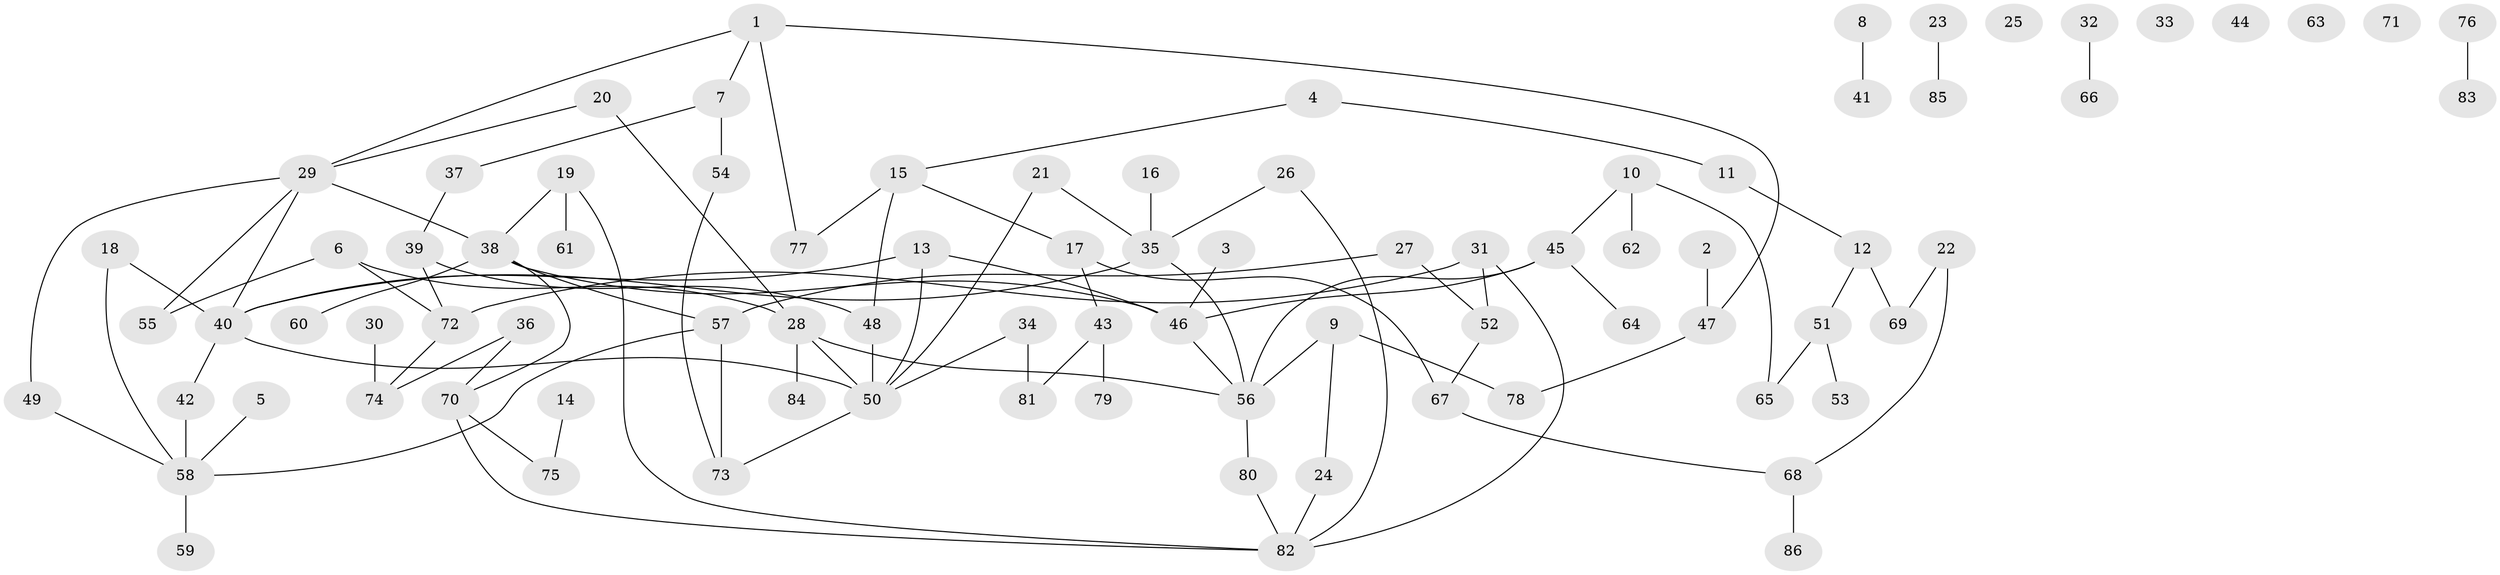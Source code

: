 // Generated by graph-tools (version 1.1) at 2025/33/03/09/25 02:33:33]
// undirected, 86 vertices, 104 edges
graph export_dot {
graph [start="1"]
  node [color=gray90,style=filled];
  1;
  2;
  3;
  4;
  5;
  6;
  7;
  8;
  9;
  10;
  11;
  12;
  13;
  14;
  15;
  16;
  17;
  18;
  19;
  20;
  21;
  22;
  23;
  24;
  25;
  26;
  27;
  28;
  29;
  30;
  31;
  32;
  33;
  34;
  35;
  36;
  37;
  38;
  39;
  40;
  41;
  42;
  43;
  44;
  45;
  46;
  47;
  48;
  49;
  50;
  51;
  52;
  53;
  54;
  55;
  56;
  57;
  58;
  59;
  60;
  61;
  62;
  63;
  64;
  65;
  66;
  67;
  68;
  69;
  70;
  71;
  72;
  73;
  74;
  75;
  76;
  77;
  78;
  79;
  80;
  81;
  82;
  83;
  84;
  85;
  86;
  1 -- 7;
  1 -- 29;
  1 -- 47;
  1 -- 77;
  2 -- 47;
  3 -- 46;
  4 -- 11;
  4 -- 15;
  5 -- 58;
  6 -- 28;
  6 -- 55;
  6 -- 72;
  7 -- 37;
  7 -- 54;
  8 -- 41;
  9 -- 24;
  9 -- 56;
  9 -- 78;
  10 -- 45;
  10 -- 62;
  10 -- 65;
  11 -- 12;
  12 -- 51;
  12 -- 69;
  13 -- 40;
  13 -- 46;
  13 -- 50;
  14 -- 75;
  15 -- 17;
  15 -- 48;
  15 -- 77;
  16 -- 35;
  17 -- 43;
  17 -- 67;
  18 -- 40;
  18 -- 58;
  19 -- 38;
  19 -- 61;
  19 -- 82;
  20 -- 28;
  20 -- 29;
  21 -- 35;
  21 -- 50;
  22 -- 68;
  22 -- 69;
  23 -- 85;
  24 -- 82;
  26 -- 35;
  26 -- 82;
  27 -- 52;
  27 -- 57;
  28 -- 50;
  28 -- 56;
  28 -- 84;
  29 -- 38;
  29 -- 40;
  29 -- 49;
  29 -- 55;
  30 -- 74;
  31 -- 52;
  31 -- 72;
  31 -- 82;
  32 -- 66;
  34 -- 50;
  34 -- 81;
  35 -- 40;
  35 -- 56;
  36 -- 70;
  36 -- 74;
  37 -- 39;
  38 -- 46;
  38 -- 57;
  38 -- 60;
  38 -- 70;
  39 -- 48;
  39 -- 72;
  40 -- 42;
  40 -- 50;
  42 -- 58;
  43 -- 79;
  43 -- 81;
  45 -- 46;
  45 -- 56;
  45 -- 64;
  46 -- 56;
  47 -- 78;
  48 -- 50;
  49 -- 58;
  50 -- 73;
  51 -- 53;
  51 -- 65;
  52 -- 67;
  54 -- 73;
  56 -- 80;
  57 -- 58;
  57 -- 73;
  58 -- 59;
  67 -- 68;
  68 -- 86;
  70 -- 75;
  70 -- 82;
  72 -- 74;
  76 -- 83;
  80 -- 82;
}
